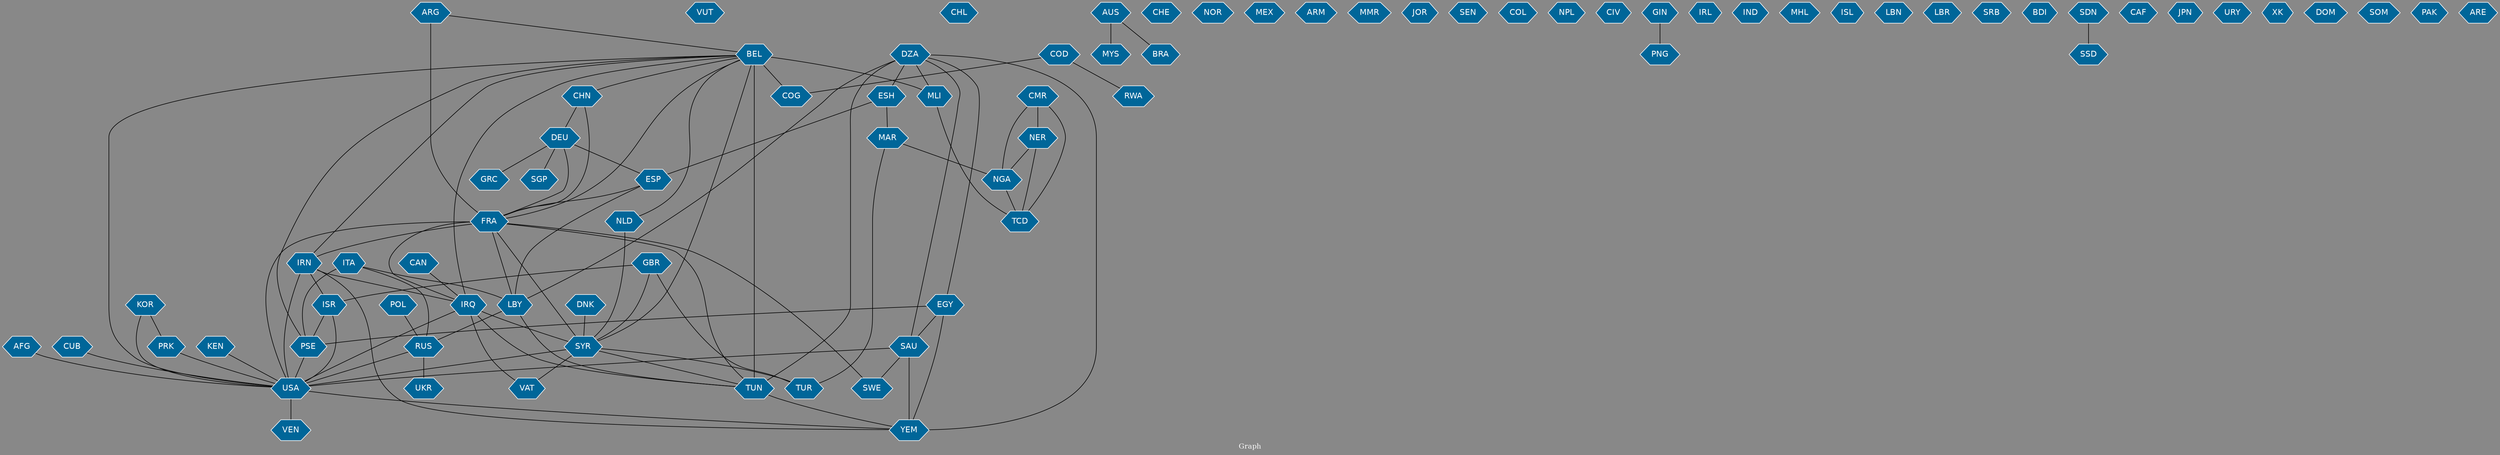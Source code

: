 // Countries together in item graph
graph {
	graph [bgcolor="#888888" fontcolor=white fontsize=12 label="Graph" outputorder=edgesfirst overlap=prism]
	node [color=white fillcolor="#006699" fontcolor=white fontname=Helvetica shape=hexagon style=filled]
	edge [arrowhead=open color=black fontcolor=white fontname=Courier fontsize=12]
		USA [label=USA]
		TUN [label=TUN]
		FRA [label=FRA]
		ISR [label=ISR]
		DNK [label=DNK]
		IRQ [label=IRQ]
		RUS [label=RUS]
		VUT [label=VUT]
		IRN [label=IRN]
		BEL [label=BEL]
		DEU [label=DEU]
		MLI [label=MLI]
		DZA [label=DZA]
		NGA [label=NGA]
		ARG [label=ARG]
		SYR [label=SYR]
		CHN [label=CHN]
		EGY [label=EGY]
		AFG [label=AFG]
		CHL [label=CHL]
		LBY [label=LBY]
		ITA [label=ITA]
		PSE [label=PSE]
		COD [label=COD]
		MYS [label=MYS]
		MAR [label=MAR]
		YEM [label=YEM]
		CHE [label=CHE]
		BRA [label=BRA]
		NOR [label=NOR]
		MEX [label=MEX]
		TUR [label=TUR]
		SAU [label=SAU]
		CAN [label=CAN]
		ARM [label=ARM]
		UKR [label=UKR]
		ESH [label=ESH]
		MMR [label=MMR]
		SWE [label=SWE]
		JOR [label=JOR]
		SEN [label=SEN]
		KOR [label=KOR]
		COG [label=COG]
		COL [label=COL]
		NPL [label=NPL]
		CUB [label=CUB]
		CIV [label=CIV]
		GIN [label=GIN]
		PNG [label=PNG]
		AUS [label=AUS]
		ESP [label=ESP]
		SGP [label=SGP]
		IRL [label=IRL]
		VAT [label=VAT]
		IND [label=IND]
		MHL [label=MHL]
		ISL [label=ISL]
		VEN [label=VEN]
		NER [label=NER]
		GRC [label=GRC]
		LBN [label=LBN]
		GBR [label=GBR]
		POL [label=POL]
		TCD [label=TCD]
		NLD [label=NLD]
		LBR [label=LBR]
		SRB [label=SRB]
		BDI [label=BDI]
		SDN [label=SDN]
		KEN [label=KEN]
		RWA [label=RWA]
		CMR [label=CMR]
		PRK [label=PRK]
		SSD [label=SSD]
		CAF [label=CAF]
		JPN [label=JPN]
		URY [label=URY]
		XK [label=XK]
		DOM [label=DOM]
		SOM [label=SOM]
		PAK [label=PAK]
		ARE [label=ARE]
			LBY -- RUS [weight=1]
			CMR -- NER [weight=1]
			SYR -- TUR [weight=1]
			DZA -- YEM [weight=1]
			SYR -- VAT [weight=1]
			FRA -- IRN [weight=2]
			GIN -- PNG [weight=3]
			CMR -- TCD [weight=1]
			SAU -- SWE [weight=2]
			LBY -- TUN [weight=3]
			ITA -- RUS [weight=1]
			BEL -- COG [weight=1]
			ESH -- MAR [weight=1]
			AFG -- USA [weight=2]
			CHN -- DEU [weight=1]
			IRN -- ISR [weight=3]
			BEL -- FRA [weight=6]
			BEL -- PSE [weight=1]
			SDN -- SSD [weight=4]
			USA -- YEM [weight=1]
			MAR -- TUR [weight=1]
			TUN -- YEM [weight=1]
			PRK -- USA [weight=1]
			DEU -- ESP [weight=2]
			KOR -- PRK [weight=1]
			BEL -- USA [weight=2]
			BEL -- MLI [weight=16]
			COD -- RWA [weight=1]
			KOR -- USA [weight=3]
			SAU -- YEM [weight=3]
			EGY -- PSE [weight=2]
			EGY -- YEM [weight=1]
			FRA -- LBY [weight=2]
			MLI -- TCD [weight=1]
			GBR -- ISR [weight=1]
			DZA -- SAU [weight=1]
			MAR -- NGA [weight=1]
			ARG -- FRA [weight=14]
			PSE -- USA [weight=1]
			IRQ -- SYR [weight=3]
			CHN -- FRA [weight=1]
			ISR -- USA [weight=8]
			DEU -- GRC [weight=1]
			BEL -- CHN [weight=1]
			IRN -- USA [weight=9]
			IRN -- YEM [weight=2]
			DZA -- MLI [weight=2]
			KEN -- USA [weight=1]
			GBR -- SYR [weight=1]
			CMR -- NGA [weight=1]
			FRA -- USA [weight=2]
			DEU -- FRA [weight=5]
			ISR -- PSE [weight=5]
			IRN -- IRQ [weight=1]
			ARG -- BEL [weight=2]
			ESP -- FRA [weight=2]
			DZA -- ESH [weight=1]
			NLD -- SYR [weight=3]
			DZA -- LBY [weight=2]
			FRA -- SYR [weight=2]
			DNK -- SYR [weight=1]
			CAN -- IRQ [weight=4]
			FRA -- SWE [weight=1]
			BEL -- TUN [weight=20]
			DZA -- TUN [weight=2]
			POL -- RUS [weight=1]
			NGA -- TCD [weight=2]
			BEL -- IRN [weight=1]
			ITA -- LBY [weight=2]
			AUS -- BRA [weight=1]
			ITA -- PSE [weight=1]
			SYR -- USA [weight=6]
			EGY -- SAU [weight=1]
			SYR -- TUN [weight=1]
			DEU -- SGP [weight=1]
			IRQ -- USA [weight=3]
			NER -- NGA [weight=2]
			FRA -- IRQ [weight=2]
			ESP -- LBY [weight=1]
			IRQ -- TUN [weight=2]
			GBR -- TUR [weight=1]
			BEL -- SYR [weight=5]
			BEL -- IRQ [weight=4]
			RUS -- USA [weight=2]
			USA -- VEN [weight=2]
			CUB -- USA [weight=2]
			ESH -- ESP [weight=1]
			RUS -- UKR [weight=9]
			COD -- COG [weight=1]
			BEL -- NLD [weight=3]
			DZA -- EGY [weight=1]
			FRA -- TUN [weight=4]
			IRQ -- VAT [weight=1]
			NER -- TCD [weight=2]
			AUS -- MYS [weight=2]
			SAU -- USA [weight=1]
}